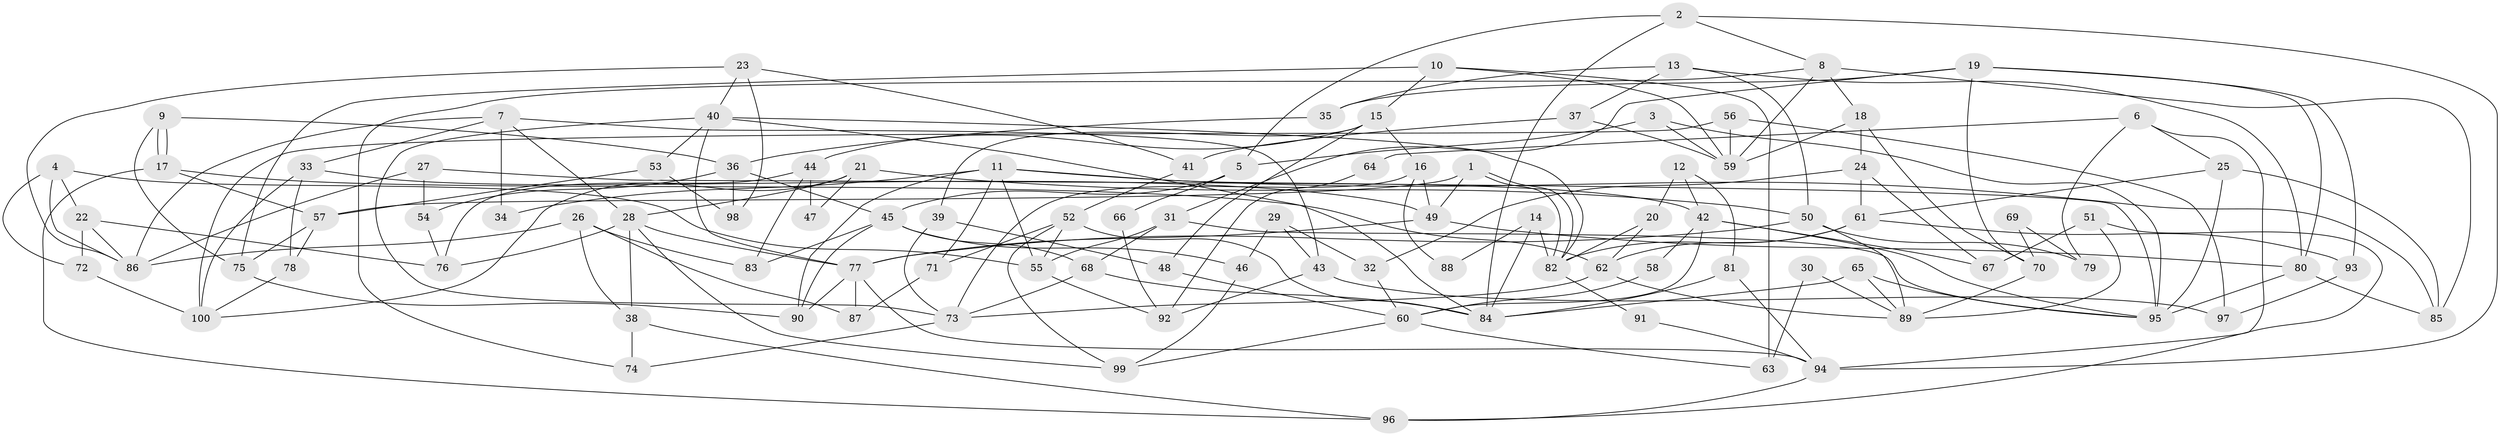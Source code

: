 // Generated by graph-tools (version 1.1) at 2025/39/02/21/25 10:39:00]
// undirected, 100 vertices, 200 edges
graph export_dot {
graph [start="1"]
  node [color=gray90,style=filled];
  1;
  2;
  3;
  4;
  5;
  6;
  7;
  8;
  9;
  10;
  11;
  12;
  13;
  14;
  15;
  16;
  17;
  18;
  19;
  20;
  21;
  22;
  23;
  24;
  25;
  26;
  27;
  28;
  29;
  30;
  31;
  32;
  33;
  34;
  35;
  36;
  37;
  38;
  39;
  40;
  41;
  42;
  43;
  44;
  45;
  46;
  47;
  48;
  49;
  50;
  51;
  52;
  53;
  54;
  55;
  56;
  57;
  58;
  59;
  60;
  61;
  62;
  63;
  64;
  65;
  66;
  67;
  68;
  69;
  70;
  71;
  72;
  73;
  74;
  75;
  76;
  77;
  78;
  79;
  80;
  81;
  82;
  83;
  84;
  85;
  86;
  87;
  88;
  89;
  90;
  91;
  92;
  93;
  94;
  95;
  96;
  97;
  98;
  99;
  100;
  1 -- 49;
  1 -- 82;
  1 -- 82;
  1 -- 57;
  2 -- 8;
  2 -- 94;
  2 -- 5;
  2 -- 84;
  3 -- 95;
  3 -- 59;
  3 -- 5;
  4 -- 86;
  4 -- 55;
  4 -- 22;
  4 -- 72;
  5 -- 45;
  5 -- 66;
  6 -- 25;
  6 -- 94;
  6 -- 64;
  6 -- 79;
  7 -- 33;
  7 -- 28;
  7 -- 34;
  7 -- 43;
  7 -- 86;
  8 -- 74;
  8 -- 85;
  8 -- 18;
  8 -- 59;
  9 -- 36;
  9 -- 17;
  9 -- 17;
  9 -- 75;
  10 -- 75;
  10 -- 15;
  10 -- 59;
  10 -- 63;
  11 -- 71;
  11 -- 55;
  11 -- 34;
  11 -- 42;
  11 -- 85;
  11 -- 90;
  12 -- 42;
  12 -- 20;
  12 -- 81;
  13 -- 35;
  13 -- 80;
  13 -- 37;
  13 -- 50;
  14 -- 84;
  14 -- 82;
  14 -- 88;
  15 -- 39;
  15 -- 44;
  15 -- 16;
  15 -- 48;
  16 -- 73;
  16 -- 49;
  16 -- 88;
  17 -- 57;
  17 -- 62;
  17 -- 96;
  18 -- 59;
  18 -- 24;
  18 -- 70;
  19 -- 70;
  19 -- 80;
  19 -- 31;
  19 -- 35;
  19 -- 93;
  20 -- 62;
  20 -- 82;
  21 -- 50;
  21 -- 100;
  21 -- 28;
  21 -- 47;
  22 -- 86;
  22 -- 72;
  22 -- 76;
  23 -- 86;
  23 -- 40;
  23 -- 41;
  23 -- 98;
  24 -- 61;
  24 -- 32;
  24 -- 67;
  25 -- 85;
  25 -- 61;
  25 -- 95;
  26 -- 86;
  26 -- 38;
  26 -- 83;
  26 -- 87;
  27 -- 54;
  27 -- 95;
  27 -- 86;
  28 -- 77;
  28 -- 38;
  28 -- 76;
  28 -- 99;
  29 -- 46;
  29 -- 32;
  29 -- 43;
  30 -- 63;
  30 -- 89;
  31 -- 95;
  31 -- 55;
  31 -- 68;
  32 -- 60;
  33 -- 78;
  33 -- 100;
  33 -- 49;
  35 -- 36;
  36 -- 45;
  36 -- 98;
  36 -- 54;
  37 -- 59;
  37 -- 41;
  38 -- 96;
  38 -- 74;
  39 -- 73;
  39 -- 48;
  40 -- 77;
  40 -- 84;
  40 -- 53;
  40 -- 73;
  40 -- 82;
  41 -- 52;
  42 -- 67;
  42 -- 58;
  42 -- 60;
  42 -- 95;
  43 -- 92;
  43 -- 97;
  44 -- 76;
  44 -- 83;
  44 -- 47;
  45 -- 90;
  45 -- 46;
  45 -- 68;
  45 -- 83;
  46 -- 99;
  48 -- 60;
  49 -- 77;
  49 -- 80;
  50 -- 89;
  50 -- 77;
  50 -- 79;
  51 -- 89;
  51 -- 96;
  51 -- 67;
  52 -- 84;
  52 -- 55;
  52 -- 71;
  52 -- 99;
  53 -- 57;
  53 -- 98;
  54 -- 76;
  55 -- 92;
  56 -- 97;
  56 -- 59;
  56 -- 100;
  57 -- 75;
  57 -- 78;
  58 -- 60;
  60 -- 99;
  60 -- 63;
  61 -- 62;
  61 -- 82;
  61 -- 93;
  62 -- 73;
  62 -- 89;
  64 -- 92;
  65 -- 95;
  65 -- 84;
  65 -- 89;
  66 -- 92;
  68 -- 73;
  68 -- 84;
  69 -- 70;
  69 -- 79;
  70 -- 89;
  71 -- 87;
  72 -- 100;
  73 -- 74;
  75 -- 90;
  77 -- 87;
  77 -- 90;
  77 -- 94;
  78 -- 100;
  80 -- 95;
  80 -- 85;
  81 -- 84;
  81 -- 94;
  82 -- 91;
  91 -- 94;
  93 -- 97;
  94 -- 96;
}
